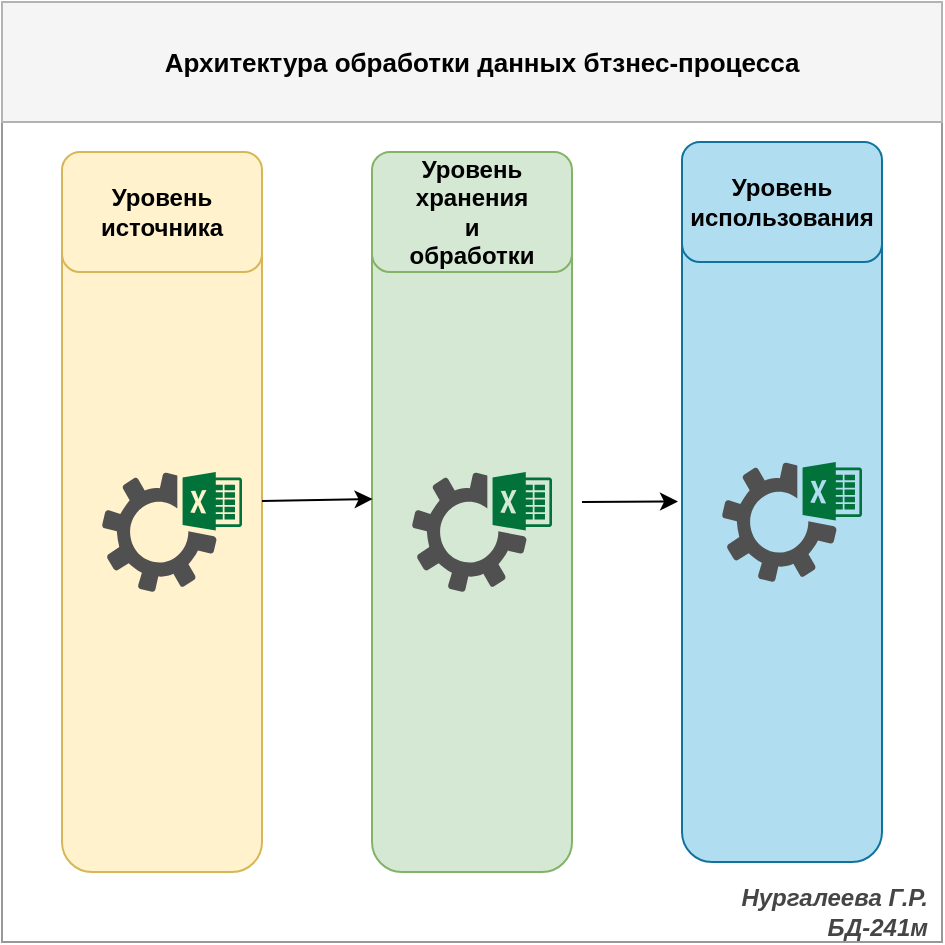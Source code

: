 <mxfile version="22.1.2" type="device" pages="2">
  <diagram id="prtHgNgQTEPvFCAcTncT" name="Page-1">
    <mxGraphModel dx="934" dy="665" grid="1" gridSize="10" guides="1" tooltips="1" connect="1" arrows="1" fold="1" page="1" pageScale="1" pageWidth="827" pageHeight="1169" math="0" shadow="0">
      <root>
        <mxCell id="0" />
        <mxCell id="1" parent="0" />
        <mxCell id="cpYoPh_Iokjj2528VM7x-1" value="" style="whiteSpace=wrap;html=1;aspect=fixed;strokeColor=#999999;rounded=0;" vertex="1" parent="1">
          <mxGeometry x="90" y="80" width="470" height="470" as="geometry" />
        </mxCell>
        <mxCell id="cpYoPh_Iokjj2528VM7x-2" value="" style="rounded=1;whiteSpace=wrap;html=1;direction=south;fillColor=#fff2cc;strokeColor=#d6b656;" vertex="1" parent="1">
          <mxGeometry x="120" y="165" width="100" height="350" as="geometry" />
        </mxCell>
        <mxCell id="cpYoPh_Iokjj2528VM7x-3" value="" style="rounded=1;whiteSpace=wrap;html=1;direction=south;fillColor=#d5e8d4;strokeColor=#82b366;" vertex="1" parent="1">
          <mxGeometry x="275" y="155" width="100" height="360" as="geometry" />
        </mxCell>
        <mxCell id="cpYoPh_Iokjj2528VM7x-4" value="" style="rounded=1;whiteSpace=wrap;html=1;direction=south;fillColor=#b1ddf0;strokeColor=#10739e;" vertex="1" parent="1">
          <mxGeometry x="430" y="160" width="100" height="350" as="geometry" />
        </mxCell>
        <mxCell id="cpYoPh_Iokjj2528VM7x-5" value="" style="rounded=0;whiteSpace=wrap;html=1;fillColor=#f5f5f5;strokeColor=#B3B3B3;fontColor=#333333;" vertex="1" parent="1">
          <mxGeometry x="90" y="80" width="470" height="60" as="geometry" />
        </mxCell>
        <mxCell id="cpYoPh_Iokjj2528VM7x-6" value="" style="rounded=1;whiteSpace=wrap;html=1;fillColor=#fff2cc;strokeColor=#d6b656;" vertex="1" parent="1">
          <mxGeometry x="120" y="155" width="100" height="60" as="geometry" />
        </mxCell>
        <mxCell id="cpYoPh_Iokjj2528VM7x-7" value="" style="rounded=1;whiteSpace=wrap;html=1;fillColor=#d5e8d4;strokeColor=#82b366;" vertex="1" parent="1">
          <mxGeometry x="275" y="155" width="100" height="60" as="geometry" />
        </mxCell>
        <mxCell id="cpYoPh_Iokjj2528VM7x-8" value="" style="rounded=1;whiteSpace=wrap;html=1;fillColor=#b1ddf0;strokeColor=#10739e;" vertex="1" parent="1">
          <mxGeometry x="430" y="150" width="100" height="60" as="geometry" />
        </mxCell>
        <mxCell id="cpYoPh_Iokjj2528VM7x-9" value="&lt;b&gt;&lt;font style=&quot;font-size: 13px;&quot;&gt;Архитектура обработки данных бтзнес-процесса&lt;/font&gt;&lt;/b&gt;" style="text;html=1;strokeColor=none;fillColor=none;align=center;verticalAlign=middle;whiteSpace=wrap;rounded=0;" vertex="1" parent="1">
          <mxGeometry x="120" y="95" width="420" height="30" as="geometry" />
        </mxCell>
        <mxCell id="cpYoPh_Iokjj2528VM7x-10" value="&lt;font color=&quot;#454545&quot;&gt;Нургалеева Г.Р.&lt;br&gt;&lt;/font&gt;&lt;div style=&quot;&quot;&gt;&lt;span style=&quot;background-color: initial;&quot;&gt;&lt;font color=&quot;#454545&quot;&gt;БД-241м&lt;/font&gt;&lt;/span&gt;&lt;/div&gt;" style="text;html=1;strokeColor=none;fillColor=none;align=right;verticalAlign=middle;whiteSpace=wrap;rounded=0;fontStyle=3;fontColor=#363636;" vertex="1" parent="1">
          <mxGeometry x="375" y="520" width="180" height="30" as="geometry" />
        </mxCell>
        <mxCell id="cpYoPh_Iokjj2528VM7x-11" value="Уровень источника" style="text;html=1;strokeColor=#FFF2CC;fillColor=#FFF2CC;align=center;verticalAlign=middle;whiteSpace=wrap;rounded=0;fontStyle=1" vertex="1" parent="1">
          <mxGeometry x="140" y="170" width="60" height="30" as="geometry" />
        </mxCell>
        <mxCell id="cpYoPh_Iokjj2528VM7x-12" value="Уровень хранения и обработки" style="text;html=1;strokeColor=none;fillColor=none;align=center;verticalAlign=middle;whiteSpace=wrap;rounded=0;fontStyle=1" vertex="1" parent="1">
          <mxGeometry x="295" y="170" width="60" height="30" as="geometry" />
        </mxCell>
        <mxCell id="cpYoPh_Iokjj2528VM7x-13" value="Уровень использования&lt;br&gt;" style="text;html=1;strokeColor=none;fillColor=none;align=center;verticalAlign=middle;whiteSpace=wrap;rounded=0;fontStyle=1" vertex="1" parent="1">
          <mxGeometry x="450" y="165" width="60" height="30" as="geometry" />
        </mxCell>
        <mxCell id="f8jWkT5lH3k8j7xh08sR-1" value="" style="sketch=0;pointerEvents=1;shadow=0;dashed=0;html=1;strokeColor=none;fillColor=#505050;labelPosition=center;verticalLabelPosition=bottom;verticalAlign=top;outlineConnect=0;align=center;shape=mxgraph.office.services.excel_services;" vertex="1" parent="1">
          <mxGeometry x="140" y="315" width="70" height="60" as="geometry" />
        </mxCell>
        <mxCell id="f8jWkT5lH3k8j7xh08sR-3" value="" style="sketch=0;pointerEvents=1;shadow=0;dashed=0;html=1;strokeColor=none;fillColor=#505050;labelPosition=center;verticalLabelPosition=bottom;verticalAlign=top;outlineConnect=0;align=center;shape=mxgraph.office.services.excel_services;" vertex="1" parent="1">
          <mxGeometry x="295" y="315" width="70" height="60" as="geometry" />
        </mxCell>
        <mxCell id="f8jWkT5lH3k8j7xh08sR-4" value="" style="sketch=0;pointerEvents=1;shadow=0;dashed=0;html=1;strokeColor=none;fillColor=#505050;labelPosition=center;verticalLabelPosition=bottom;verticalAlign=top;outlineConnect=0;align=center;shape=mxgraph.office.services.excel_services;" vertex="1" parent="1">
          <mxGeometry x="450" y="310" width="70" height="60" as="geometry" />
        </mxCell>
        <mxCell id="f8jWkT5lH3k8j7xh08sR-6" value="" style="endArrow=classic;html=1;rounded=0;entryX=0.485;entryY=1.02;entryDx=0;entryDy=0;entryPerimeter=0;" edge="1" parent="1" target="cpYoPh_Iokjj2528VM7x-4">
          <mxGeometry width="50" height="50" relative="1" as="geometry">
            <mxPoint x="380" y="330" as="sourcePoint" />
            <mxPoint x="420" y="330" as="targetPoint" />
          </mxGeometry>
        </mxCell>
        <mxCell id="f8jWkT5lH3k8j7xh08sR-7" value="" style="endArrow=classic;html=1;rounded=0;entryX=0.482;entryY=0.997;entryDx=0;entryDy=0;entryPerimeter=0;" edge="1" parent="1" target="cpYoPh_Iokjj2528VM7x-3">
          <mxGeometry width="50" height="50" relative="1" as="geometry">
            <mxPoint x="220" y="329.5" as="sourcePoint" />
            <mxPoint x="267" y="330.5" as="targetPoint" />
          </mxGeometry>
        </mxCell>
      </root>
    </mxGraphModel>
  </diagram>
  <diagram id="Zf13drZP5fnnkw-w5wRp" name="Page-2">
    <mxGraphModel dx="794" dy="565" grid="1" gridSize="10" guides="1" tooltips="1" connect="1" arrows="1" fold="1" page="1" pageScale="1" pageWidth="850" pageHeight="1100" math="0" shadow="0">
      <root>
        <mxCell id="0" />
        <mxCell id="1" parent="0" />
      </root>
    </mxGraphModel>
  </diagram>
</mxfile>
